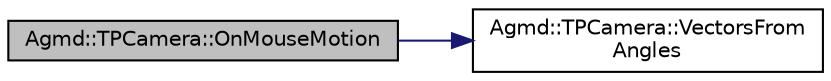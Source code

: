 digraph "Agmd::TPCamera::OnMouseMotion"
{
  edge [fontname="Helvetica",fontsize="10",labelfontname="Helvetica",labelfontsize="10"];
  node [fontname="Helvetica",fontsize="10",shape=record];
  rankdir="LR";
  Node1 [label="Agmd::TPCamera::OnMouseMotion",height=0.2,width=0.4,color="black", fillcolor="grey75", style="filled" fontcolor="black"];
  Node1 -> Node2 [color="midnightblue",fontsize="10",style="solid",fontname="Helvetica"];
  Node2 [label="Agmd::TPCamera::VectorsFrom\lAngles",height=0.2,width=0.4,color="black", fillcolor="white", style="filled",URL="$class_agmd_1_1_t_p_camera.html#a4af5b7d6b7bb1690e4b4b2ce23186178"];
}
